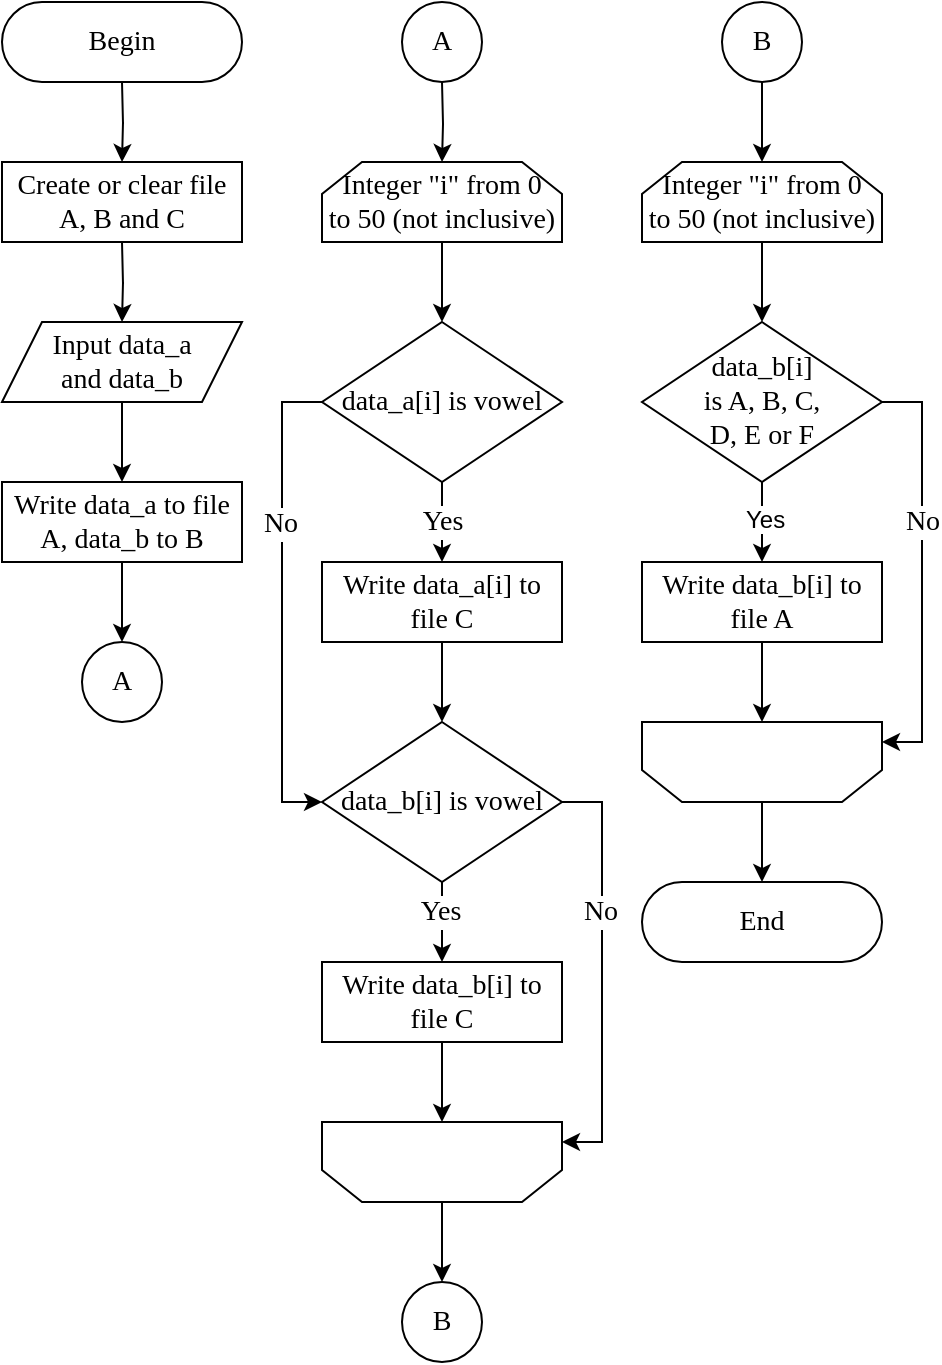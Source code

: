 <mxfile version="17.1.3" type="device"><diagram id="bSBpUzY1O12wP4KYw0qy" name="Page-1"><mxGraphModel dx="352" dy="630" grid="1" gridSize="10" guides="1" tooltips="1" connect="1" arrows="1" fold="1" page="1" pageScale="1" pageWidth="850" pageHeight="1100" math="0" shadow="0"><root><mxCell id="0"/><mxCell id="1" parent="0"/><mxCell id="XMT8ORy7XhFgaFIp6pWd-35" value="" style="edgeStyle=orthogonalEdgeStyle;rounded=0;orthogonalLoop=1;jettySize=auto;html=1;labelBackgroundColor=default;fontFamily=Times New Roman;fontSize=14;fontColor=default;strokeColor=default;fillColor=default;" parent="1" target="XMT8ORy7XhFgaFIp6pWd-32" edge="1"><mxGeometry relative="1" as="geometry"><mxPoint x="1260" y="320" as="sourcePoint"/></mxGeometry></mxCell><mxCell id="XMT8ORy7XhFgaFIp6pWd-36" value="" style="edgeStyle=orthogonalEdgeStyle;rounded=0;orthogonalLoop=1;jettySize=auto;html=1;labelBackgroundColor=default;fontFamily=Times New Roman;fontSize=14;fontColor=default;strokeColor=default;fillColor=default;" parent="1" source="XMT8ORy7XhFgaFIp6pWd-32" target="XMT8ORy7XhFgaFIp6pWd-34" edge="1"><mxGeometry relative="1" as="geometry"/></mxCell><mxCell id="XMT8ORy7XhFgaFIp6pWd-32" value="&lt;div&gt;&lt;span style=&quot;&quot;&gt;Integer &quot;i&quot; from 0&lt;/span&gt;&lt;/div&gt;&lt;div&gt;&lt;span style=&quot;&quot;&gt;to 50 (not inclusive)&lt;/span&gt;&lt;/div&gt;" style="shape=loopLimit;whiteSpace=wrap;html=1;fontFamily=Times New Roman;fontSize=14;strokeColor=default;fillColor=default;gradientColor=none;labelBackgroundColor=none;fontColor=default;align=center;verticalAlign=middle;" parent="1" vertex="1"><mxGeometry x="1200" y="360" width="120" height="40" as="geometry"/></mxCell><mxCell id="XMT8ORy7XhFgaFIp6pWd-50" value="" style="edgeStyle=orthogonalEdgeStyle;rounded=0;orthogonalLoop=1;jettySize=auto;html=1;labelBackgroundColor=default;fontFamily=Times New Roman;fontSize=14;fontColor=default;strokeColor=default;fillColor=default;" parent="1" source="XMT8ORy7XhFgaFIp6pWd-34" target="XMT8ORy7XhFgaFIp6pWd-38" edge="1"><mxGeometry relative="1" as="geometry"/></mxCell><mxCell id="XMT8ORy7XhFgaFIp6pWd-59" value="Yes" style="edgeLabel;html=1;align=center;verticalAlign=middle;resizable=0;points=[];fontSize=14;fontFamily=Times New Roman;fontColor=default;labelBackgroundColor=default;" parent="XMT8ORy7XhFgaFIp6pWd-50" vertex="1" connectable="0"><mxGeometry x="-0.147" y="-1" relative="1" as="geometry"><mxPoint x="1" y="3" as="offset"/></mxGeometry></mxCell><mxCell id="XMT8ORy7XhFgaFIp6pWd-54" style="edgeStyle=orthogonalEdgeStyle;rounded=0;orthogonalLoop=1;jettySize=auto;html=1;exitX=0;exitY=0.5;exitDx=0;exitDy=0;entryX=0;entryY=0.5;entryDx=0;entryDy=0;labelBackgroundColor=default;fontFamily=Times New Roman;fontSize=14;fontColor=default;strokeColor=default;fillColor=default;" parent="1" source="XMT8ORy7XhFgaFIp6pWd-34" target="XMT8ORy7XhFgaFIp6pWd-40" edge="1"><mxGeometry relative="1" as="geometry"/></mxCell><mxCell id="XMT8ORy7XhFgaFIp6pWd-60" value="No" style="edgeLabel;html=1;align=center;verticalAlign=middle;resizable=0;points=[];fontSize=14;fontFamily=Times New Roman;fontColor=default;labelBackgroundColor=default;" parent="XMT8ORy7XhFgaFIp6pWd-54" vertex="1" connectable="0"><mxGeometry x="-0.326" y="-1" relative="1" as="geometry"><mxPoint as="offset"/></mxGeometry></mxCell><mxCell id="XMT8ORy7XhFgaFIp6pWd-34" value="data_a[i] is vowel" style="rhombus;whiteSpace=wrap;html=1;fontFamily=Times New Roman;fontSize=14;strokeColor=default;fillColor=default;gradientColor=none;labelBackgroundColor=none;fontColor=default;align=center;verticalAlign=middle;" parent="1" vertex="1"><mxGeometry x="1200" y="440" width="120" height="80" as="geometry"/></mxCell><mxCell id="XMT8ORy7XhFgaFIp6pWd-51" value="" style="edgeStyle=orthogonalEdgeStyle;rounded=0;orthogonalLoop=1;jettySize=auto;html=1;labelBackgroundColor=default;fontFamily=Times New Roman;fontSize=14;fontColor=default;strokeColor=default;fillColor=default;" parent="1" source="XMT8ORy7XhFgaFIp6pWd-38" target="XMT8ORy7XhFgaFIp6pWd-40" edge="1"><mxGeometry relative="1" as="geometry"/></mxCell><mxCell id="XMT8ORy7XhFgaFIp6pWd-38" value="Write data_a[i] to file C" style="rounded=0;whiteSpace=wrap;html=1;fontFamily=Times New Roman;fontSize=14;strokeColor=default;strokeWidth=1;fillColor=default;gradientColor=none;fontColor=default;align=center;verticalAlign=middle;labelBackgroundColor=default;" parent="1" vertex="1"><mxGeometry x="1200" y="560" width="120" height="40" as="geometry"/></mxCell><mxCell id="XMT8ORy7XhFgaFIp6pWd-52" value="" style="edgeStyle=orthogonalEdgeStyle;rounded=0;orthogonalLoop=1;jettySize=auto;html=1;labelBackgroundColor=default;fontFamily=Times New Roman;fontSize=14;fontColor=default;strokeColor=default;fillColor=default;" parent="1" source="XMT8ORy7XhFgaFIp6pWd-40" target="XMT8ORy7XhFgaFIp6pWd-41" edge="1"><mxGeometry relative="1" as="geometry"/></mxCell><mxCell id="XMT8ORy7XhFgaFIp6pWd-61" value="Yes" style="edgeLabel;html=1;align=center;verticalAlign=middle;resizable=0;points=[];fontSize=14;fontFamily=Times New Roman;fontColor=default;labelBackgroundColor=default;" parent="XMT8ORy7XhFgaFIp6pWd-52" vertex="1" connectable="0"><mxGeometry x="-0.244" y="-1" relative="1" as="geometry"><mxPoint as="offset"/></mxGeometry></mxCell><mxCell id="XMT8ORy7XhFgaFIp6pWd-55" style="edgeStyle=orthogonalEdgeStyle;rounded=0;orthogonalLoop=1;jettySize=auto;html=1;exitX=1;exitY=0.5;exitDx=0;exitDy=0;entryX=1;entryY=0.25;entryDx=0;entryDy=0;labelBackgroundColor=default;fontFamily=Times New Roman;fontSize=14;fontColor=default;strokeColor=default;fillColor=default;" parent="1" source="XMT8ORy7XhFgaFIp6pWd-40" target="XMT8ORy7XhFgaFIp6pWd-42" edge="1"><mxGeometry relative="1" as="geometry"/></mxCell><mxCell id="XMT8ORy7XhFgaFIp6pWd-62" value="No" style="edgeLabel;html=1;align=center;verticalAlign=middle;resizable=0;points=[];fontSize=14;fontFamily=Times New Roman;fontColor=default;labelBackgroundColor=default;" parent="XMT8ORy7XhFgaFIp6pWd-55" vertex="1" connectable="0"><mxGeometry x="-0.287" y="-1" relative="1" as="geometry"><mxPoint as="offset"/></mxGeometry></mxCell><mxCell id="XMT8ORy7XhFgaFIp6pWd-40" value="data_b[i] is vowel" style="rhombus;whiteSpace=wrap;html=1;fontFamily=Times New Roman;fontSize=14;strokeColor=default;fillColor=default;gradientColor=none;labelBackgroundColor=none;fontColor=default;align=center;verticalAlign=middle;" parent="1" vertex="1"><mxGeometry x="1200" y="640" width="120" height="80" as="geometry"/></mxCell><mxCell id="XMT8ORy7XhFgaFIp6pWd-53" value="" style="edgeStyle=orthogonalEdgeStyle;rounded=0;orthogonalLoop=1;jettySize=auto;html=1;labelBackgroundColor=default;fontFamily=Times New Roman;fontSize=14;fontColor=default;strokeColor=default;fillColor=default;" parent="1" source="XMT8ORy7XhFgaFIp6pWd-41" target="XMT8ORy7XhFgaFIp6pWd-42" edge="1"><mxGeometry relative="1" as="geometry"/></mxCell><mxCell id="XMT8ORy7XhFgaFIp6pWd-41" value="Write data_b[i] to file C" style="rounded=0;whiteSpace=wrap;html=1;fontFamily=Times New Roman;fontSize=14;strokeColor=default;strokeWidth=1;fillColor=default;gradientColor=none;fontColor=default;align=center;verticalAlign=middle;labelBackgroundColor=default;" parent="1" vertex="1"><mxGeometry x="1200" y="760" width="120" height="40" as="geometry"/></mxCell><mxCell id="XMT8ORy7XhFgaFIp6pWd-80" value="" style="edgeStyle=orthogonalEdgeStyle;rounded=0;orthogonalLoop=1;jettySize=auto;html=1;labelBackgroundColor=default;fontFamily=Times New Roman;fontSize=14;fontColor=default;strokeColor=default;fillColor=default;" parent="1" source="XMT8ORy7XhFgaFIp6pWd-42" target="XMT8ORy7XhFgaFIp6pWd-78" edge="1"><mxGeometry relative="1" as="geometry"/></mxCell><mxCell id="XMT8ORy7XhFgaFIp6pWd-42" value="" style="shape=loopLimit;whiteSpace=wrap;html=1;fontFamily=Times New Roman;fontSize=14;strokeColor=default;fillColor=default;gradientColor=none;align=left;flipV=1;labelBackgroundColor=default;fontColor=default;" parent="1" vertex="1"><mxGeometry x="1200" y="840" width="120" height="40" as="geometry"/></mxCell><mxCell id="XMT8ORy7XhFgaFIp6pWd-43" value="" style="edgeStyle=orthogonalEdgeStyle;rounded=0;orthogonalLoop=1;jettySize=auto;html=1;labelBackgroundColor=default;fontFamily=Times New Roman;fontSize=14;fontColor=default;strokeColor=default;fillColor=default;" parent="1" source="XMT8ORy7XhFgaFIp6pWd-44" target="XMT8ORy7XhFgaFIp6pWd-45" edge="1"><mxGeometry relative="1" as="geometry"/></mxCell><mxCell id="XMT8ORy7XhFgaFIp6pWd-44" value="&lt;div&gt;&lt;span style=&quot;&quot;&gt;Integer &quot;i&quot; from 0&lt;/span&gt;&lt;/div&gt;&lt;div&gt;&lt;span style=&quot;&quot;&gt;to 50 (not inclusive)&lt;/span&gt;&lt;/div&gt;" style="shape=loopLimit;whiteSpace=wrap;html=1;fontFamily=Times New Roman;fontSize=14;strokeColor=default;fillColor=default;gradientColor=none;labelBackgroundColor=none;fontColor=default;align=center;verticalAlign=middle;" parent="1" vertex="1"><mxGeometry x="1360" y="360" width="120" height="40" as="geometry"/></mxCell><mxCell id="XMT8ORy7XhFgaFIp6pWd-56" value="" style="edgeStyle=orthogonalEdgeStyle;rounded=0;orthogonalLoop=1;jettySize=auto;html=1;labelBackgroundColor=default;fontFamily=Times New Roman;fontSize=14;fontColor=default;strokeColor=default;fillColor=default;" parent="1" source="XMT8ORy7XhFgaFIp6pWd-45" target="XMT8ORy7XhFgaFIp6pWd-46" edge="1"><mxGeometry relative="1" as="geometry"/></mxCell><mxCell id="XMT8ORy7XhFgaFIp6pWd-58" style="edgeStyle=orthogonalEdgeStyle;rounded=0;orthogonalLoop=1;jettySize=auto;html=1;exitX=1;exitY=0.5;exitDx=0;exitDy=0;entryX=1;entryY=0.25;entryDx=0;entryDy=0;labelBackgroundColor=default;fontFamily=Times New Roman;fontSize=14;fontColor=default;strokeColor=default;fillColor=default;" parent="1" source="XMT8ORy7XhFgaFIp6pWd-45" target="XMT8ORy7XhFgaFIp6pWd-49" edge="1"><mxGeometry relative="1" as="geometry"/></mxCell><mxCell id="XMT8ORy7XhFgaFIp6pWd-45" value="&lt;div&gt;data_b[i]&lt;/div&gt;&lt;div&gt;is A, B, C,&lt;/div&gt;&lt;div&gt;D, E or F&lt;/div&gt;" style="rhombus;whiteSpace=wrap;html=1;fontFamily=Times New Roman;fontSize=14;strokeColor=default;fillColor=default;gradientColor=none;labelBackgroundColor=none;fontColor=default;align=center;verticalAlign=middle;" parent="1" vertex="1"><mxGeometry x="1360" y="440" width="120" height="80" as="geometry"/></mxCell><mxCell id="XMT8ORy7XhFgaFIp6pWd-57" value="" style="edgeStyle=orthogonalEdgeStyle;rounded=0;orthogonalLoop=1;jettySize=auto;html=1;labelBackgroundColor=default;fontFamily=Times New Roman;fontSize=14;fontColor=default;strokeColor=default;fillColor=default;" parent="1" source="XMT8ORy7XhFgaFIp6pWd-46" target="XMT8ORy7XhFgaFIp6pWd-49" edge="1"><mxGeometry relative="1" as="geometry"/></mxCell><mxCell id="XMT8ORy7XhFgaFIp6pWd-46" value="Write data_b[i] to file A" style="rounded=0;whiteSpace=wrap;html=1;fontFamily=Times New Roman;fontSize=14;strokeColor=default;strokeWidth=1;fillColor=default;gradientColor=none;fontColor=default;align=center;verticalAlign=middle;labelBackgroundColor=default;" parent="1" vertex="1"><mxGeometry x="1360" y="560" width="120" height="40" as="geometry"/></mxCell><mxCell id="XMT8ORy7XhFgaFIp6pWd-83" value="" style="edgeStyle=orthogonalEdgeStyle;rounded=0;orthogonalLoop=1;jettySize=auto;html=1;labelBackgroundColor=none;fontFamily=Times New Roman;fontSize=14;fontColor=default;strokeColor=default;fillColor=default;" parent="1" source="XMT8ORy7XhFgaFIp6pWd-49" target="XMT8ORy7XhFgaFIp6pWd-82" edge="1"><mxGeometry relative="1" as="geometry"/></mxCell><mxCell id="XMT8ORy7XhFgaFIp6pWd-49" value="" style="shape=loopLimit;whiteSpace=wrap;html=1;fontFamily=Times New Roman;fontSize=14;strokeColor=default;fillColor=default;gradientColor=none;align=left;flipV=1;labelBackgroundColor=default;fontColor=default;" parent="1" vertex="1"><mxGeometry x="1360" y="640" width="120" height="40" as="geometry"/></mxCell><mxCell id="XMT8ORy7XhFgaFIp6pWd-68" value="Begin" style="rounded=1;whiteSpace=wrap;html=1;arcSize=50;fontSize=14;fontFamily=Times New Roman;fontColor=default;strokeColor=default;fillColor=default;labelBackgroundColor=default;" parent="1" vertex="1"><mxGeometry x="1040" y="280" width="120" height="40" as="geometry"/></mxCell><mxCell id="XMT8ORy7XhFgaFIp6pWd-69" value="" style="edgeStyle=orthogonalEdgeStyle;rounded=0;orthogonalLoop=1;jettySize=auto;html=1;fontFamily=Times New Roman;fontSize=14;fontColor=default;strokeColor=default;labelBackgroundColor=default;fillColor=default;" parent="1" edge="1"><mxGeometry relative="1" as="geometry"><mxPoint x="1100" y="320" as="sourcePoint"/><mxPoint x="1100" y="360" as="targetPoint"/></mxGeometry></mxCell><mxCell id="XMT8ORy7XhFgaFIp6pWd-70" value="" style="edgeStyle=orthogonalEdgeStyle;rounded=0;orthogonalLoop=1;jettySize=auto;html=1;labelBackgroundColor=default;fontFamily=Times New Roman;fontSize=14;fontColor=default;strokeColor=default;fillColor=default;" parent="1" edge="1"><mxGeometry relative="1" as="geometry"><mxPoint x="1100" y="400" as="sourcePoint"/><mxPoint x="1100" y="440" as="targetPoint"/></mxGeometry></mxCell><mxCell id="XMT8ORy7XhFgaFIp6pWd-71" value="" style="edgeStyle=orthogonalEdgeStyle;rounded=0;orthogonalLoop=1;jettySize=auto;html=1;labelBackgroundColor=default;fontFamily=Times New Roman;fontSize=14;fontColor=default;strokeColor=default;fillColor=default;" parent="1" source="XMT8ORy7XhFgaFIp6pWd-72" edge="1"><mxGeometry relative="1" as="geometry"><mxPoint x="1100" y="520" as="targetPoint"/></mxGeometry></mxCell><mxCell id="XMT8ORy7XhFgaFIp6pWd-72" value="&lt;div&gt;Input data_a&lt;br&gt;&lt;/div&gt;&lt;div&gt;and data_b&lt;/div&gt;" style="shape=parallelogram;perimeter=parallelogramPerimeter;whiteSpace=wrap;html=1;fixedSize=1;fontFamily=Times New Roman;fontSize=14;strokeColor=default;fillColor=default;gradientColor=none;align=center;fontColor=default;labelBackgroundColor=default;" parent="1" vertex="1"><mxGeometry x="1040" y="440" width="120" height="40" as="geometry"/></mxCell><mxCell id="XMT8ORy7XhFgaFIp6pWd-79" value="" style="edgeStyle=orthogonalEdgeStyle;rounded=0;orthogonalLoop=1;jettySize=auto;html=1;labelBackgroundColor=default;fontFamily=Times New Roman;fontSize=14;fontColor=default;strokeColor=default;fillColor=default;" parent="1" source="XMT8ORy7XhFgaFIp6pWd-73" target="XMT8ORy7XhFgaFIp6pWd-75" edge="1"><mxGeometry relative="1" as="geometry"/></mxCell><mxCell id="XMT8ORy7XhFgaFIp6pWd-73" value="Write data_a to file A, data_b to B" style="rounded=0;whiteSpace=wrap;html=1;fontFamily=Times New Roman;fontSize=14;strokeColor=default;strokeWidth=1;fillColor=default;gradientColor=none;fontColor=default;align=center;verticalAlign=middle;labelBackgroundColor=default;" parent="1" vertex="1"><mxGeometry x="1040" y="520" width="120" height="40" as="geometry"/></mxCell><mxCell id="XMT8ORy7XhFgaFIp6pWd-74" value="Create or clear file A, B and C" style="rounded=0;whiteSpace=wrap;html=1;fontFamily=Times New Roman;fontSize=14;strokeColor=default;strokeWidth=1;fillColor=default;gradientColor=none;fontColor=default;align=center;verticalAlign=middle;labelBackgroundColor=default;" parent="1" vertex="1"><mxGeometry x="1040" y="360" width="120" height="40" as="geometry"/></mxCell><mxCell id="XMT8ORy7XhFgaFIp6pWd-75" value="A" style="ellipse;whiteSpace=wrap;html=1;aspect=fixed;fontFamily=Times New Roman;fontSize=14;strokeColor=default;strokeWidth=1;fillColor=default;gradientColor=none;align=center;labelBackgroundColor=default;fontColor=default;" parent="1" vertex="1"><mxGeometry x="1080" y="600.0" width="40" height="40" as="geometry"/></mxCell><mxCell id="XMT8ORy7XhFgaFIp6pWd-76" value="A" style="ellipse;whiteSpace=wrap;html=1;aspect=fixed;fontFamily=Times New Roman;fontSize=14;strokeColor=#000000;strokeWidth=1;fillColor=#FFFFFF;gradientColor=none;align=center;labelBackgroundColor=default;fontColor=default;" parent="1" vertex="1"><mxGeometry x="1240" y="280.0" width="40" height="40" as="geometry"/></mxCell><mxCell id="XMT8ORy7XhFgaFIp6pWd-81" value="" style="edgeStyle=orthogonalEdgeStyle;rounded=0;orthogonalLoop=1;jettySize=auto;html=1;labelBackgroundColor=default;fontFamily=Times New Roman;fontSize=14;fontColor=default;strokeColor=default;fillColor=default;" parent="1" source="XMT8ORy7XhFgaFIp6pWd-77" target="XMT8ORy7XhFgaFIp6pWd-44" edge="1"><mxGeometry relative="1" as="geometry"/></mxCell><mxCell id="XMT8ORy7XhFgaFIp6pWd-77" value="B" style="ellipse;whiteSpace=wrap;html=1;aspect=fixed;fontFamily=Times New Roman;fontSize=14;strokeColor=#000000;strokeWidth=1;fillColor=#FFFFFF;gradientColor=none;align=center;labelBackgroundColor=default;fontColor=default;" parent="1" vertex="1"><mxGeometry x="1400" y="280.0" width="40" height="40" as="geometry"/></mxCell><mxCell id="XMT8ORy7XhFgaFIp6pWd-78" value="B" style="ellipse;whiteSpace=wrap;html=1;aspect=fixed;fontFamily=Times New Roman;fontSize=14;strokeColor=#000000;strokeWidth=1;fillColor=#FFFFFF;gradientColor=none;align=center;labelBackgroundColor=default;fontColor=default;" parent="1" vertex="1"><mxGeometry x="1240" y="920.0" width="40" height="40" as="geometry"/></mxCell><mxCell id="XMT8ORy7XhFgaFIp6pWd-82" value="End" style="rounded=1;whiteSpace=wrap;html=1;fontFamily=Times New Roman;fontSize=14;align=center;arcSize=50;labelBackgroundColor=none;fontColor=default;strokeColor=default;fillColor=default;" parent="1" vertex="1"><mxGeometry x="1360" y="720" width="120" height="40" as="geometry"/></mxCell><mxCell id="OplJUK5xQN2qx0UFAv6b-1" value="Yes" style="text;whiteSpace=wrap;html=1;labelBackgroundColor=default;" vertex="1" parent="1"><mxGeometry x="1410" y="525" width="20" height="15" as="geometry"/></mxCell><mxCell id="OplJUK5xQN2qx0UFAv6b-2" value="No" style="edgeLabel;html=1;align=center;verticalAlign=middle;resizable=0;points=[];fontSize=14;fontFamily=Times New Roman;fontColor=default;labelBackgroundColor=default;" vertex="1" connectable="0" parent="1"><mxGeometry x="1500" y="539.999" as="geometry"/></mxCell></root></mxGraphModel></diagram></mxfile>